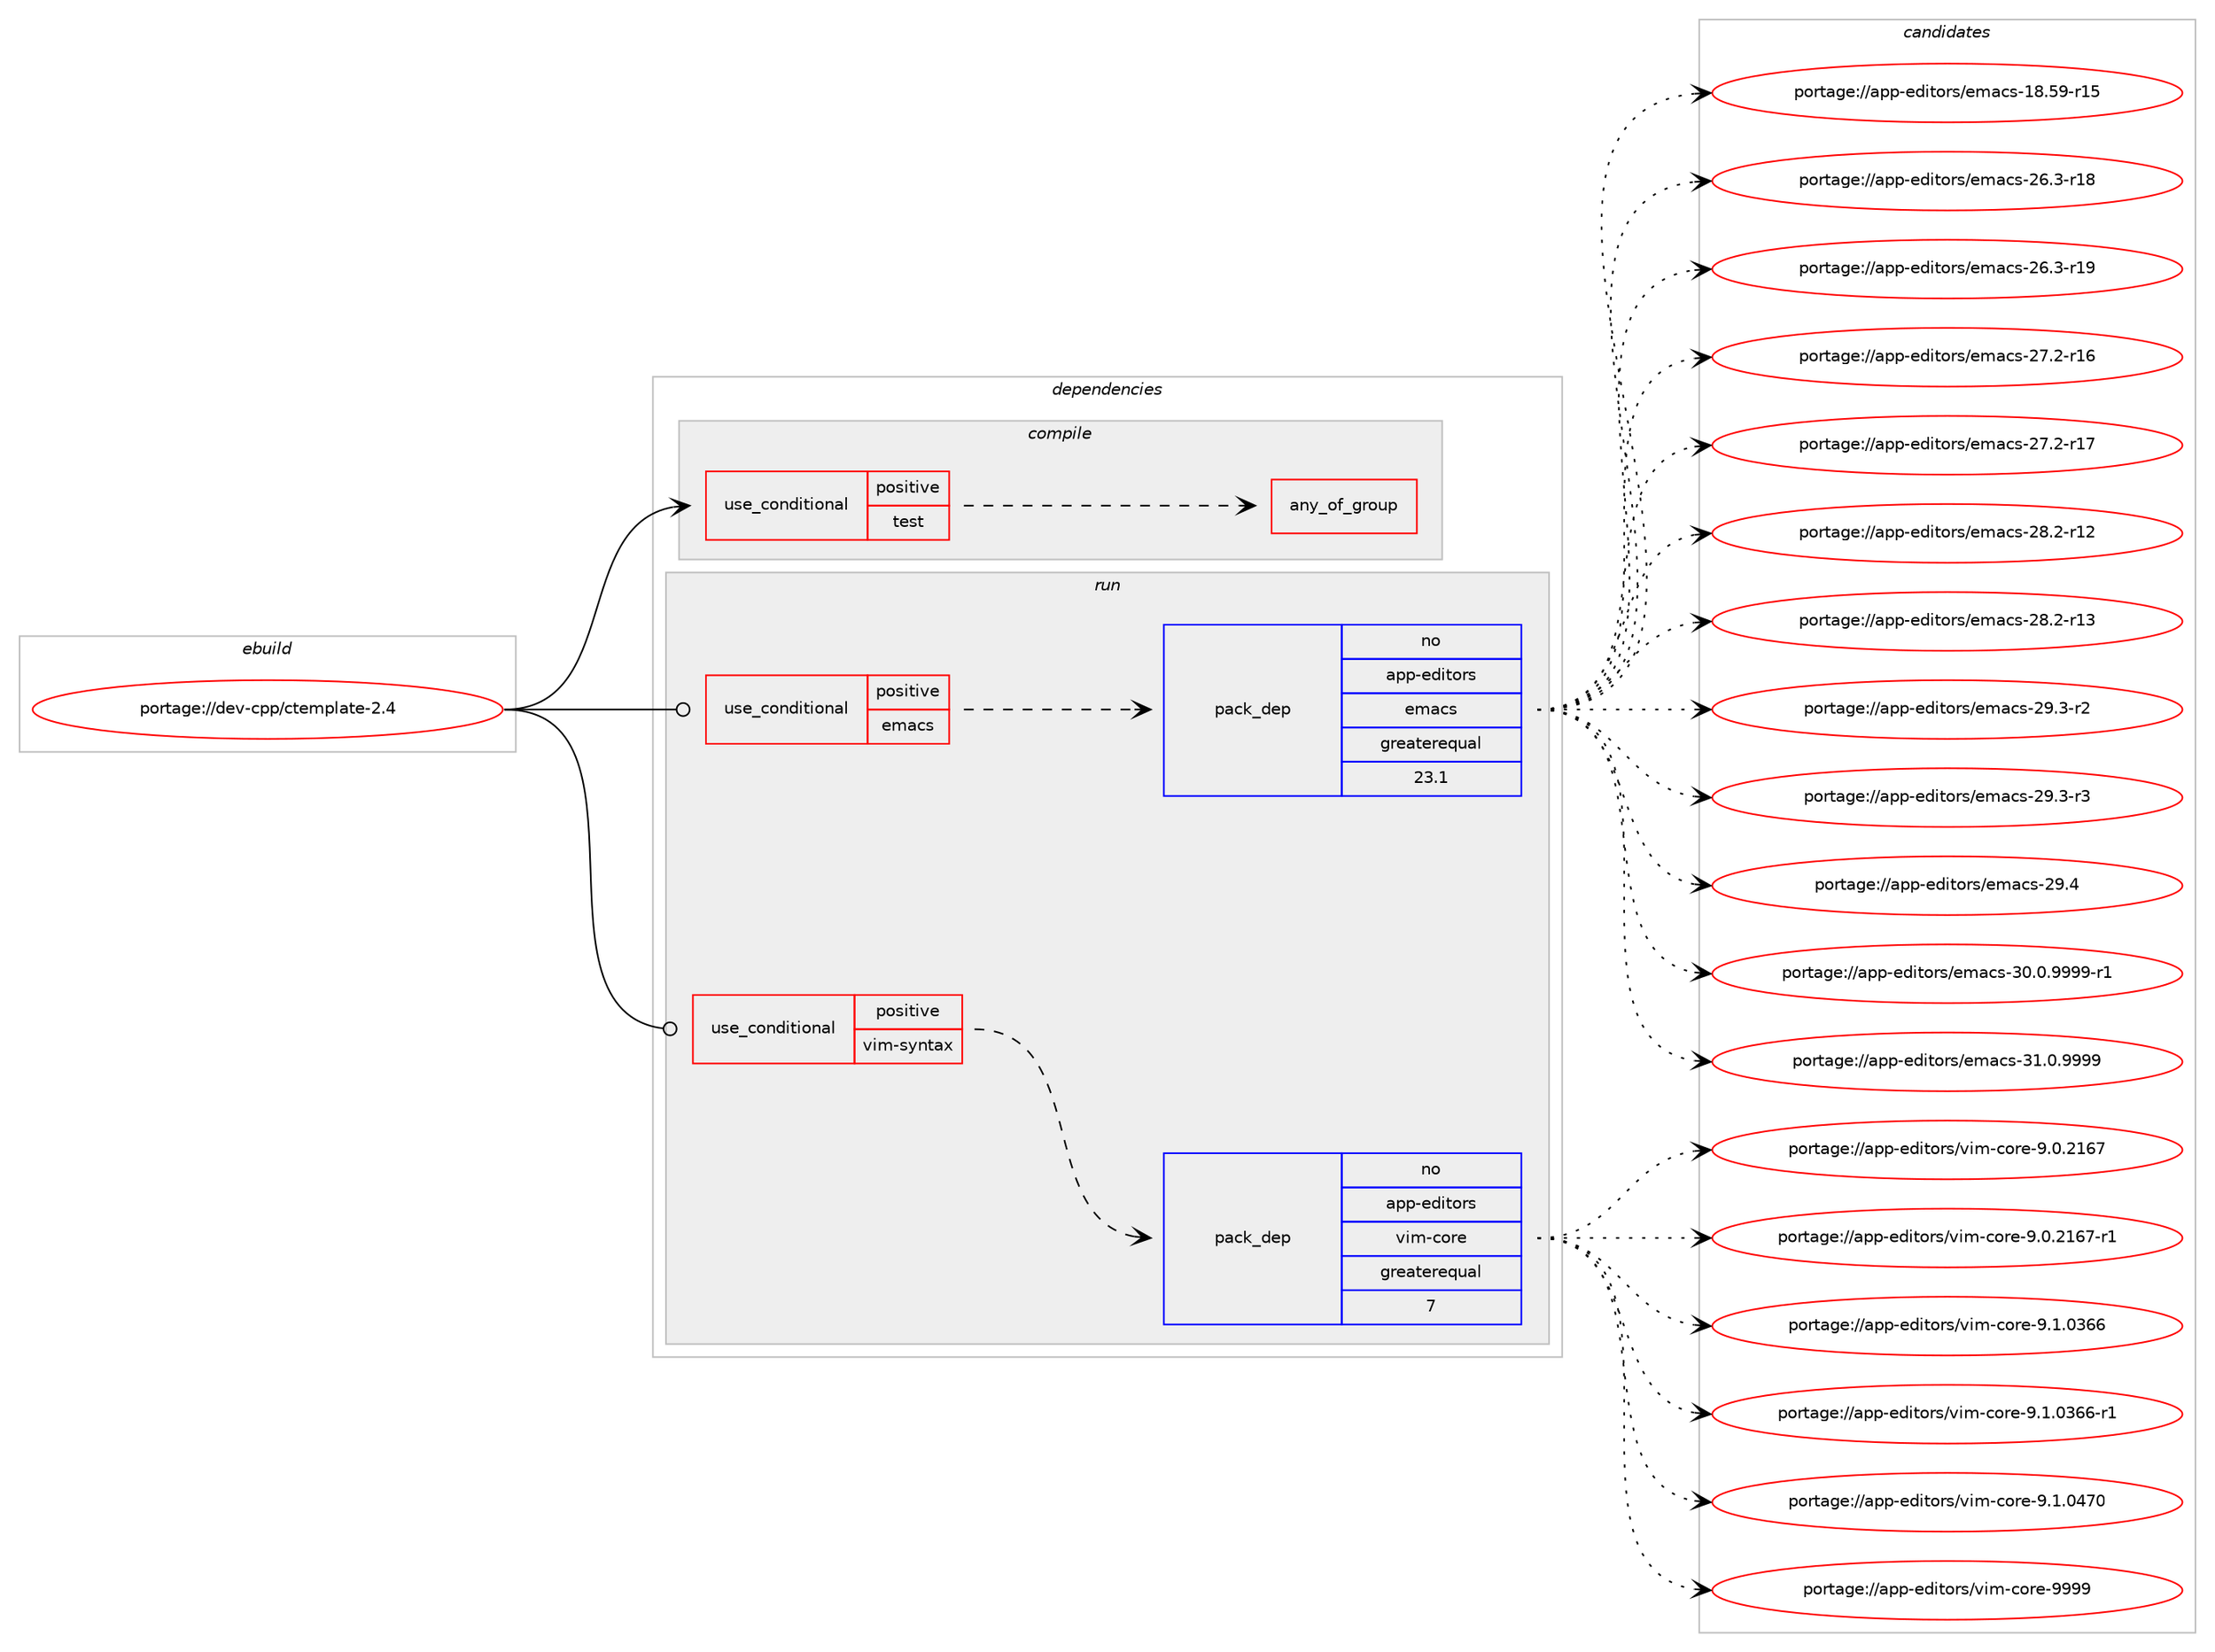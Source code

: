 digraph prolog {

# *************
# Graph options
# *************

newrank=true;
concentrate=true;
compound=true;
graph [rankdir=LR,fontname=Helvetica,fontsize=10,ranksep=1.5];#, ranksep=2.5, nodesep=0.2];
edge  [arrowhead=vee];
node  [fontname=Helvetica,fontsize=10];

# **********
# The ebuild
# **********

subgraph cluster_leftcol {
color=gray;
rank=same;
label=<<i>ebuild</i>>;
id [label="portage://dev-cpp/ctemplate-2.4", color=red, width=4, href="../dev-cpp/ctemplate-2.4.svg"];
}

# ****************
# The dependencies
# ****************

subgraph cluster_midcol {
color=gray;
label=<<i>dependencies</i>>;
subgraph cluster_compile {
fillcolor="#eeeeee";
style=filled;
label=<<i>compile</i>>;
subgraph cond16399 {
dependency29564 [label=<<TABLE BORDER="0" CELLBORDER="1" CELLSPACING="0" CELLPADDING="4"><TR><TD ROWSPAN="3" CELLPADDING="10">use_conditional</TD></TR><TR><TD>positive</TD></TR><TR><TD>test</TD></TR></TABLE>>, shape=none, color=red];
subgraph any836 {
dependency29565 [label=<<TABLE BORDER="0" CELLBORDER="1" CELLSPACING="0" CELLPADDING="4"><TR><TD CELLPADDING="10">any_of_group</TD></TR></TABLE>>, shape=none, color=red];# *** BEGIN UNKNOWN DEPENDENCY TYPE (TODO) ***
# dependency29565 -> package_dependency(portage://dev-cpp/ctemplate-2.4,install,no,dev-lang,python,none,[,,],[slot(3.11)],[])
# *** END UNKNOWN DEPENDENCY TYPE (TODO) ***

# *** BEGIN UNKNOWN DEPENDENCY TYPE (TODO) ***
# dependency29565 -> package_dependency(portage://dev-cpp/ctemplate-2.4,install,no,dev-lang,python,none,[,,],[slot(3.10)],[])
# *** END UNKNOWN DEPENDENCY TYPE (TODO) ***

}
dependency29564:e -> dependency29565:w [weight=20,style="dashed",arrowhead="vee"];
}
id:e -> dependency29564:w [weight=20,style="solid",arrowhead="vee"];
}
subgraph cluster_compileandrun {
fillcolor="#eeeeee";
style=filled;
label=<<i>compile and run</i>>;
}
subgraph cluster_run {
fillcolor="#eeeeee";
style=filled;
label=<<i>run</i>>;
subgraph cond16400 {
dependency29566 [label=<<TABLE BORDER="0" CELLBORDER="1" CELLSPACING="0" CELLPADDING="4"><TR><TD ROWSPAN="3" CELLPADDING="10">use_conditional</TD></TR><TR><TD>positive</TD></TR><TR><TD>emacs</TD></TR></TABLE>>, shape=none, color=red];
subgraph pack12274 {
dependency29567 [label=<<TABLE BORDER="0" CELLBORDER="1" CELLSPACING="0" CELLPADDING="4" WIDTH="220"><TR><TD ROWSPAN="6" CELLPADDING="30">pack_dep</TD></TR><TR><TD WIDTH="110">no</TD></TR><TR><TD>app-editors</TD></TR><TR><TD>emacs</TD></TR><TR><TD>greaterequal</TD></TR><TR><TD>23.1</TD></TR></TABLE>>, shape=none, color=blue];
}
dependency29566:e -> dependency29567:w [weight=20,style="dashed",arrowhead="vee"];
}
id:e -> dependency29566:w [weight=20,style="solid",arrowhead="odot"];
subgraph cond16401 {
dependency29568 [label=<<TABLE BORDER="0" CELLBORDER="1" CELLSPACING="0" CELLPADDING="4"><TR><TD ROWSPAN="3" CELLPADDING="10">use_conditional</TD></TR><TR><TD>positive</TD></TR><TR><TD>vim-syntax</TD></TR></TABLE>>, shape=none, color=red];
subgraph pack12275 {
dependency29569 [label=<<TABLE BORDER="0" CELLBORDER="1" CELLSPACING="0" CELLPADDING="4" WIDTH="220"><TR><TD ROWSPAN="6" CELLPADDING="30">pack_dep</TD></TR><TR><TD WIDTH="110">no</TD></TR><TR><TD>app-editors</TD></TR><TR><TD>vim-core</TD></TR><TR><TD>greaterequal</TD></TR><TR><TD>7</TD></TR></TABLE>>, shape=none, color=blue];
}
dependency29568:e -> dependency29569:w [weight=20,style="dashed",arrowhead="vee"];
}
id:e -> dependency29568:w [weight=20,style="solid",arrowhead="odot"];
}
}

# **************
# The candidates
# **************

subgraph cluster_choices {
rank=same;
color=gray;
label=<<i>candidates</i>>;

subgraph choice12274 {
color=black;
nodesep=1;
choice9711211245101100105116111114115471011099799115454956465357451144953 [label="portage://app-editors/emacs-18.59-r15", color=red, width=4,href="../app-editors/emacs-18.59-r15.svg"];
choice97112112451011001051161111141154710110997991154550544651451144956 [label="portage://app-editors/emacs-26.3-r18", color=red, width=4,href="../app-editors/emacs-26.3-r18.svg"];
choice97112112451011001051161111141154710110997991154550544651451144957 [label="portage://app-editors/emacs-26.3-r19", color=red, width=4,href="../app-editors/emacs-26.3-r19.svg"];
choice97112112451011001051161111141154710110997991154550554650451144954 [label="portage://app-editors/emacs-27.2-r16", color=red, width=4,href="../app-editors/emacs-27.2-r16.svg"];
choice97112112451011001051161111141154710110997991154550554650451144955 [label="portage://app-editors/emacs-27.2-r17", color=red, width=4,href="../app-editors/emacs-27.2-r17.svg"];
choice97112112451011001051161111141154710110997991154550564650451144950 [label="portage://app-editors/emacs-28.2-r12", color=red, width=4,href="../app-editors/emacs-28.2-r12.svg"];
choice97112112451011001051161111141154710110997991154550564650451144951 [label="portage://app-editors/emacs-28.2-r13", color=red, width=4,href="../app-editors/emacs-28.2-r13.svg"];
choice971121124510110010511611111411547101109979911545505746514511450 [label="portage://app-editors/emacs-29.3-r2", color=red, width=4,href="../app-editors/emacs-29.3-r2.svg"];
choice971121124510110010511611111411547101109979911545505746514511451 [label="portage://app-editors/emacs-29.3-r3", color=red, width=4,href="../app-editors/emacs-29.3-r3.svg"];
choice97112112451011001051161111141154710110997991154550574652 [label="portage://app-editors/emacs-29.4", color=red, width=4,href="../app-editors/emacs-29.4.svg"];
choice9711211245101100105116111114115471011099799115455148464846575757574511449 [label="portage://app-editors/emacs-30.0.9999-r1", color=red, width=4,href="../app-editors/emacs-30.0.9999-r1.svg"];
choice971121124510110010511611111411547101109979911545514946484657575757 [label="portage://app-editors/emacs-31.0.9999", color=red, width=4,href="../app-editors/emacs-31.0.9999.svg"];
dependency29567:e -> choice9711211245101100105116111114115471011099799115454956465357451144953:w [style=dotted,weight="100"];
dependency29567:e -> choice97112112451011001051161111141154710110997991154550544651451144956:w [style=dotted,weight="100"];
dependency29567:e -> choice97112112451011001051161111141154710110997991154550544651451144957:w [style=dotted,weight="100"];
dependency29567:e -> choice97112112451011001051161111141154710110997991154550554650451144954:w [style=dotted,weight="100"];
dependency29567:e -> choice97112112451011001051161111141154710110997991154550554650451144955:w [style=dotted,weight="100"];
dependency29567:e -> choice97112112451011001051161111141154710110997991154550564650451144950:w [style=dotted,weight="100"];
dependency29567:e -> choice97112112451011001051161111141154710110997991154550564650451144951:w [style=dotted,weight="100"];
dependency29567:e -> choice971121124510110010511611111411547101109979911545505746514511450:w [style=dotted,weight="100"];
dependency29567:e -> choice971121124510110010511611111411547101109979911545505746514511451:w [style=dotted,weight="100"];
dependency29567:e -> choice97112112451011001051161111141154710110997991154550574652:w [style=dotted,weight="100"];
dependency29567:e -> choice9711211245101100105116111114115471011099799115455148464846575757574511449:w [style=dotted,weight="100"];
dependency29567:e -> choice971121124510110010511611111411547101109979911545514946484657575757:w [style=dotted,weight="100"];
}
subgraph choice12275 {
color=black;
nodesep=1;
choice9711211245101100105116111114115471181051094599111114101455746484650495455 [label="portage://app-editors/vim-core-9.0.2167", color=red, width=4,href="../app-editors/vim-core-9.0.2167.svg"];
choice97112112451011001051161111141154711810510945991111141014557464846504954554511449 [label="portage://app-editors/vim-core-9.0.2167-r1", color=red, width=4,href="../app-editors/vim-core-9.0.2167-r1.svg"];
choice9711211245101100105116111114115471181051094599111114101455746494648515454 [label="portage://app-editors/vim-core-9.1.0366", color=red, width=4,href="../app-editors/vim-core-9.1.0366.svg"];
choice97112112451011001051161111141154711810510945991111141014557464946485154544511449 [label="portage://app-editors/vim-core-9.1.0366-r1", color=red, width=4,href="../app-editors/vim-core-9.1.0366-r1.svg"];
choice9711211245101100105116111114115471181051094599111114101455746494648525548 [label="portage://app-editors/vim-core-9.1.0470", color=red, width=4,href="../app-editors/vim-core-9.1.0470.svg"];
choice97112112451011001051161111141154711810510945991111141014557575757 [label="portage://app-editors/vim-core-9999", color=red, width=4,href="../app-editors/vim-core-9999.svg"];
dependency29569:e -> choice9711211245101100105116111114115471181051094599111114101455746484650495455:w [style=dotted,weight="100"];
dependency29569:e -> choice97112112451011001051161111141154711810510945991111141014557464846504954554511449:w [style=dotted,weight="100"];
dependency29569:e -> choice9711211245101100105116111114115471181051094599111114101455746494648515454:w [style=dotted,weight="100"];
dependency29569:e -> choice97112112451011001051161111141154711810510945991111141014557464946485154544511449:w [style=dotted,weight="100"];
dependency29569:e -> choice9711211245101100105116111114115471181051094599111114101455746494648525548:w [style=dotted,weight="100"];
dependency29569:e -> choice97112112451011001051161111141154711810510945991111141014557575757:w [style=dotted,weight="100"];
}
}

}
